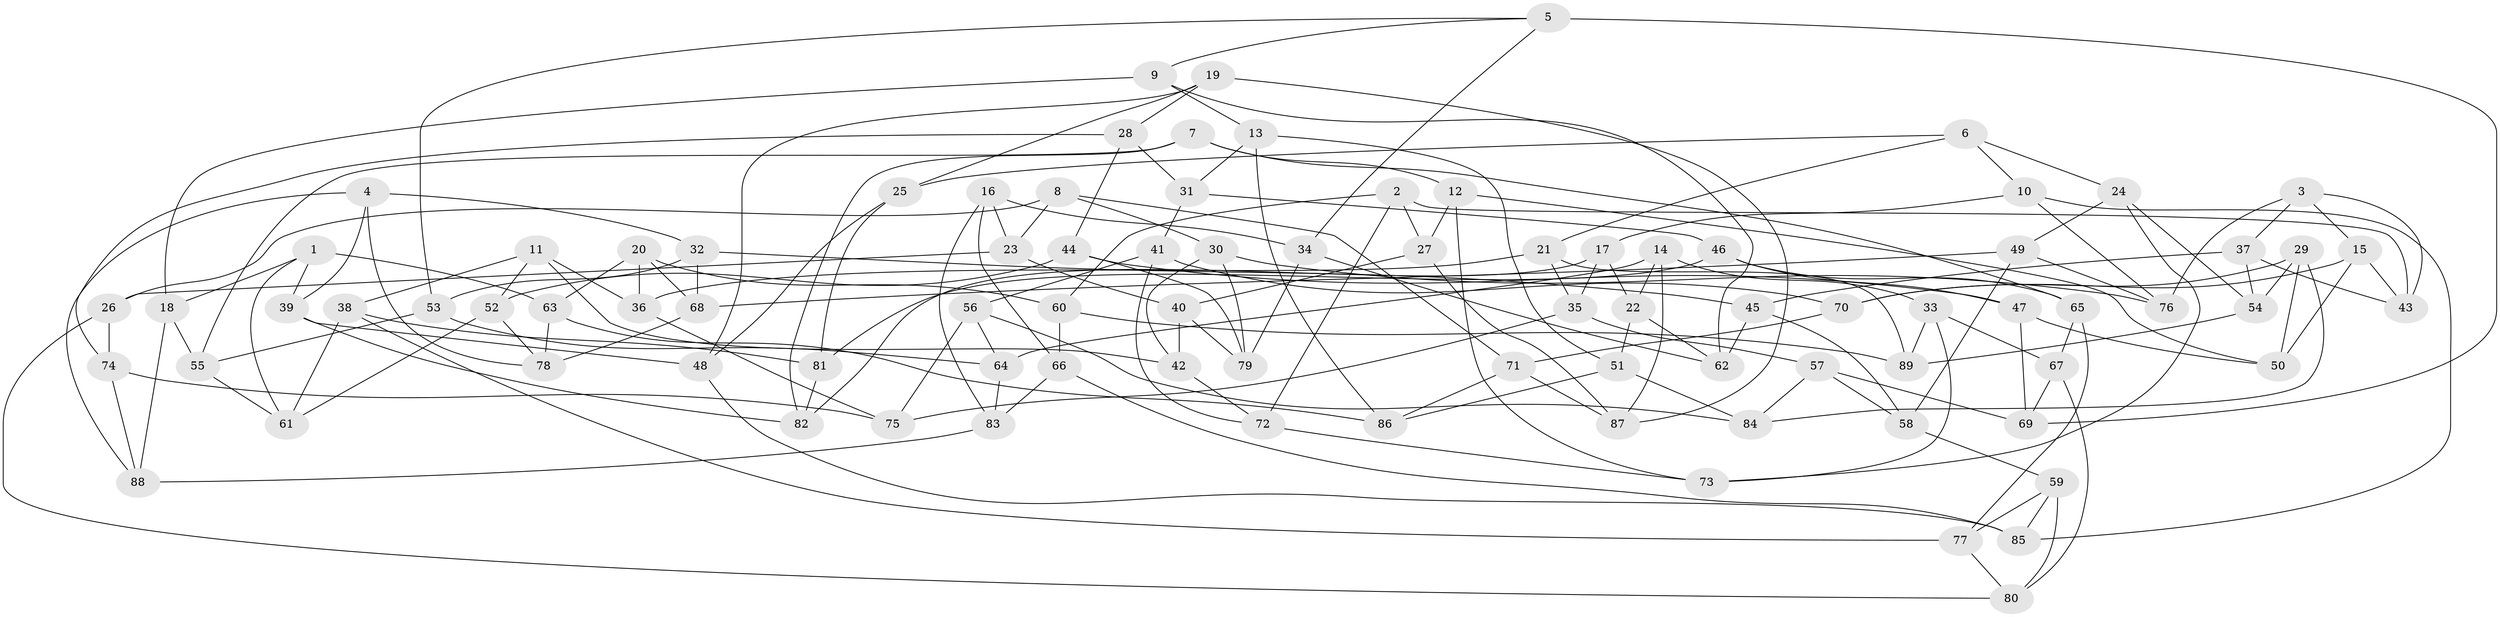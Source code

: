 // coarse degree distribution, {10: 0.14285714285714285, 4: 0.3142857142857143, 5: 0.08571428571428572, 9: 0.02857142857142857, 14: 0.02857142857142857, 7: 0.05714285714285714, 8: 0.08571428571428572, 6: 0.14285714285714285, 3: 0.11428571428571428}
// Generated by graph-tools (version 1.1) at 2025/21/03/04/25 18:21:02]
// undirected, 89 vertices, 178 edges
graph export_dot {
graph [start="1"]
  node [color=gray90,style=filled];
  1;
  2;
  3;
  4;
  5;
  6;
  7;
  8;
  9;
  10;
  11;
  12;
  13;
  14;
  15;
  16;
  17;
  18;
  19;
  20;
  21;
  22;
  23;
  24;
  25;
  26;
  27;
  28;
  29;
  30;
  31;
  32;
  33;
  34;
  35;
  36;
  37;
  38;
  39;
  40;
  41;
  42;
  43;
  44;
  45;
  46;
  47;
  48;
  49;
  50;
  51;
  52;
  53;
  54;
  55;
  56;
  57;
  58;
  59;
  60;
  61;
  62;
  63;
  64;
  65;
  66;
  67;
  68;
  69;
  70;
  71;
  72;
  73;
  74;
  75;
  76;
  77;
  78;
  79;
  80;
  81;
  82;
  83;
  84;
  85;
  86;
  87;
  88;
  89;
  1 -- 39;
  1 -- 61;
  1 -- 63;
  1 -- 18;
  2 -- 27;
  2 -- 43;
  2 -- 60;
  2 -- 72;
  3 -- 43;
  3 -- 37;
  3 -- 76;
  3 -- 15;
  4 -- 39;
  4 -- 78;
  4 -- 88;
  4 -- 32;
  5 -- 34;
  5 -- 9;
  5 -- 53;
  5 -- 69;
  6 -- 24;
  6 -- 10;
  6 -- 25;
  6 -- 21;
  7 -- 82;
  7 -- 65;
  7 -- 12;
  7 -- 55;
  8 -- 26;
  8 -- 30;
  8 -- 71;
  8 -- 23;
  9 -- 13;
  9 -- 18;
  9 -- 62;
  10 -- 85;
  10 -- 76;
  10 -- 17;
  11 -- 42;
  11 -- 38;
  11 -- 36;
  11 -- 52;
  12 -- 27;
  12 -- 50;
  12 -- 73;
  13 -- 31;
  13 -- 51;
  13 -- 86;
  14 -- 87;
  14 -- 22;
  14 -- 64;
  14 -- 33;
  15 -- 70;
  15 -- 50;
  15 -- 43;
  16 -- 66;
  16 -- 23;
  16 -- 83;
  16 -- 34;
  17 -- 22;
  17 -- 35;
  17 -- 82;
  18 -- 55;
  18 -- 88;
  19 -- 25;
  19 -- 87;
  19 -- 28;
  19 -- 48;
  20 -- 68;
  20 -- 36;
  20 -- 60;
  20 -- 63;
  21 -- 36;
  21 -- 35;
  21 -- 89;
  22 -- 51;
  22 -- 62;
  23 -- 26;
  23 -- 40;
  24 -- 73;
  24 -- 54;
  24 -- 49;
  25 -- 48;
  25 -- 81;
  26 -- 74;
  26 -- 80;
  27 -- 40;
  27 -- 87;
  28 -- 31;
  28 -- 44;
  28 -- 74;
  29 -- 70;
  29 -- 84;
  29 -- 50;
  29 -- 54;
  30 -- 42;
  30 -- 79;
  30 -- 76;
  31 -- 41;
  31 -- 46;
  32 -- 68;
  32 -- 53;
  32 -- 45;
  33 -- 89;
  33 -- 67;
  33 -- 73;
  34 -- 79;
  34 -- 62;
  35 -- 75;
  35 -- 57;
  36 -- 75;
  37 -- 54;
  37 -- 43;
  37 -- 45;
  38 -- 81;
  38 -- 61;
  38 -- 77;
  39 -- 48;
  39 -- 82;
  40 -- 42;
  40 -- 79;
  41 -- 56;
  41 -- 70;
  41 -- 72;
  42 -- 72;
  44 -- 52;
  44 -- 79;
  44 -- 47;
  45 -- 58;
  45 -- 62;
  46 -- 47;
  46 -- 81;
  46 -- 65;
  47 -- 69;
  47 -- 50;
  48 -- 85;
  49 -- 58;
  49 -- 76;
  49 -- 68;
  51 -- 86;
  51 -- 84;
  52 -- 61;
  52 -- 78;
  53 -- 64;
  53 -- 55;
  54 -- 89;
  55 -- 61;
  56 -- 75;
  56 -- 64;
  56 -- 84;
  57 -- 69;
  57 -- 58;
  57 -- 84;
  58 -- 59;
  59 -- 77;
  59 -- 85;
  59 -- 80;
  60 -- 89;
  60 -- 66;
  63 -- 78;
  63 -- 86;
  64 -- 83;
  65 -- 67;
  65 -- 77;
  66 -- 83;
  66 -- 85;
  67 -- 80;
  67 -- 69;
  68 -- 78;
  70 -- 71;
  71 -- 86;
  71 -- 87;
  72 -- 73;
  74 -- 88;
  74 -- 75;
  77 -- 80;
  81 -- 82;
  83 -- 88;
}
